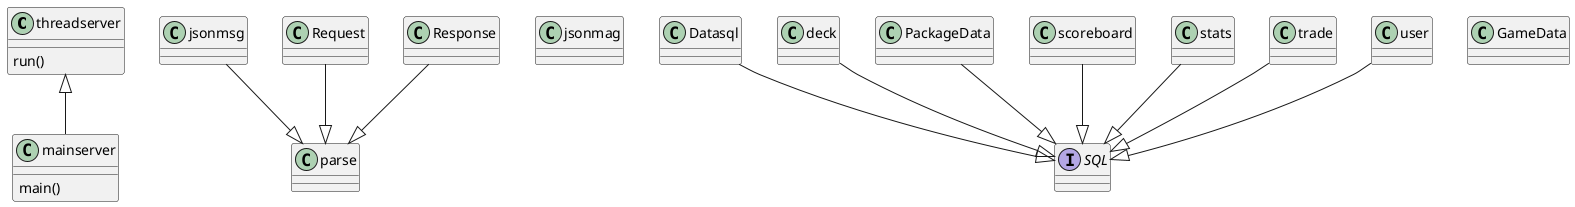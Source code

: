@startuml



threadserver <|-- mainserver

jsonmsg --|> parse
Request --|> parse
Response --|> parse


class mainserver {
   main()
}

class threadserver {
 run()
}

class jsonmag{
}
class Request{

}
class parse{
}
class Response{

}


Datasql --|> SQL
deck --|> SQL
PackageData --|> SQL
scoreboard --|> SQL
stats --|> SQL
trade --|> SQL
user --|> SQL

interface SQL{
}
class GameData{
}
class Datasql{
}
class deck{
}
class PackageData{
}
class scoreboard{
}
class stats{
}
class trade{
}
class user{
}

@enduml